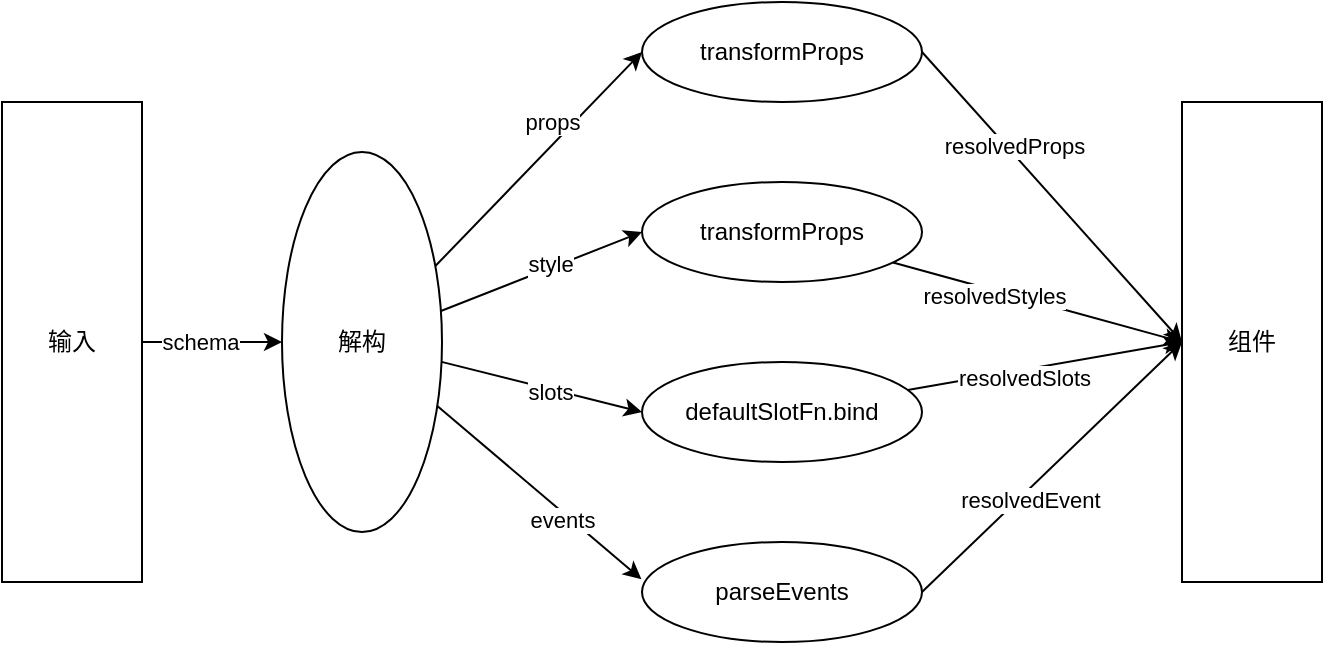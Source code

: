 <mxfile version="21.2.9" type="github">
  <diagram name="第 1 页" id="LbV2Ouu0MSUz2O4njj0f">
    <mxGraphModel dx="1050" dy="573" grid="1" gridSize="10" guides="1" tooltips="1" connect="1" arrows="1" fold="1" page="1" pageScale="1" pageWidth="827" pageHeight="1169" math="0" shadow="0">
      <root>
        <mxCell id="0" />
        <mxCell id="1" parent="0" />
        <mxCell id="fHXqGAKMI-KuBx6w6PlO-4" style="edgeStyle=orthogonalEdgeStyle;rounded=0;orthogonalLoop=1;jettySize=auto;html=1;entryX=0;entryY=0.5;entryDx=0;entryDy=0;" edge="1" parent="1" source="fHXqGAKMI-KuBx6w6PlO-1" target="fHXqGAKMI-KuBx6w6PlO-3">
          <mxGeometry relative="1" as="geometry" />
        </mxCell>
        <mxCell id="fHXqGAKMI-KuBx6w6PlO-5" value="schema" style="edgeLabel;html=1;align=center;verticalAlign=middle;resizable=0;points=[];" vertex="1" connectable="0" parent="fHXqGAKMI-KuBx6w6PlO-4">
          <mxGeometry x="0.23" y="-3" relative="1" as="geometry">
            <mxPoint x="-14" y="-3" as="offset" />
          </mxGeometry>
        </mxCell>
        <mxCell id="fHXqGAKMI-KuBx6w6PlO-1" value="输入" style="html=1;dashed=0;whiteSpace=wrap;" vertex="1" parent="1">
          <mxGeometry x="140" y="180" width="70" height="240" as="geometry" />
        </mxCell>
        <mxCell id="fHXqGAKMI-KuBx6w6PlO-10" style="rounded=0;orthogonalLoop=1;jettySize=auto;html=1;entryX=-0.002;entryY=0.372;entryDx=0;entryDy=0;entryPerimeter=0;" edge="1" parent="1" source="fHXqGAKMI-KuBx6w6PlO-3" target="fHXqGAKMI-KuBx6w6PlO-9">
          <mxGeometry relative="1" as="geometry" />
        </mxCell>
        <mxCell id="fHXqGAKMI-KuBx6w6PlO-17" value="events" style="edgeLabel;html=1;align=center;verticalAlign=middle;resizable=0;points=[];fontSize=11;fontFamily=Helvetica;fontColor=default;" vertex="1" connectable="0" parent="fHXqGAKMI-KuBx6w6PlO-10">
          <mxGeometry x="0.26" y="-3" relative="1" as="geometry">
            <mxPoint as="offset" />
          </mxGeometry>
        </mxCell>
        <mxCell id="fHXqGAKMI-KuBx6w6PlO-11" style="rounded=0;orthogonalLoop=1;jettySize=auto;html=1;entryX=0;entryY=0.5;entryDx=0;entryDy=0;" edge="1" parent="1" source="fHXqGAKMI-KuBx6w6PlO-3" target="fHXqGAKMI-KuBx6w6PlO-6">
          <mxGeometry relative="1" as="geometry" />
        </mxCell>
        <mxCell id="fHXqGAKMI-KuBx6w6PlO-16" value="slots" style="edgeLabel;html=1;align=center;verticalAlign=middle;resizable=0;points=[];fontSize=11;fontFamily=Helvetica;fontColor=default;" vertex="1" connectable="0" parent="fHXqGAKMI-KuBx6w6PlO-11">
          <mxGeometry x="0.423" y="3" relative="1" as="geometry">
            <mxPoint x="-18" as="offset" />
          </mxGeometry>
        </mxCell>
        <mxCell id="fHXqGAKMI-KuBx6w6PlO-12" style="edgeStyle=none;shape=connector;rounded=0;orthogonalLoop=1;jettySize=auto;html=1;entryX=0;entryY=0.5;entryDx=0;entryDy=0;labelBackgroundColor=default;strokeColor=default;fontFamily=Helvetica;fontSize=11;fontColor=default;endArrow=classic;" edge="1" parent="1" source="fHXqGAKMI-KuBx6w6PlO-3" target="fHXqGAKMI-KuBx6w6PlO-7">
          <mxGeometry relative="1" as="geometry" />
        </mxCell>
        <mxCell id="fHXqGAKMI-KuBx6w6PlO-15" value="style" style="edgeLabel;html=1;align=center;verticalAlign=middle;resizable=0;points=[];fontSize=11;fontFamily=Helvetica;fontColor=default;" vertex="1" connectable="0" parent="fHXqGAKMI-KuBx6w6PlO-12">
          <mxGeometry x="0.429" y="1" relative="1" as="geometry">
            <mxPoint x="-17" y="5" as="offset" />
          </mxGeometry>
        </mxCell>
        <mxCell id="fHXqGAKMI-KuBx6w6PlO-13" style="edgeStyle=none;shape=connector;rounded=0;orthogonalLoop=1;jettySize=auto;html=1;entryX=0;entryY=0.5;entryDx=0;entryDy=0;labelBackgroundColor=default;strokeColor=default;fontFamily=Helvetica;fontSize=11;fontColor=default;endArrow=classic;" edge="1" parent="1" source="fHXqGAKMI-KuBx6w6PlO-3" target="fHXqGAKMI-KuBx6w6PlO-8">
          <mxGeometry relative="1" as="geometry" />
        </mxCell>
        <mxCell id="fHXqGAKMI-KuBx6w6PlO-14" value="props" style="edgeLabel;html=1;align=center;verticalAlign=middle;resizable=0;points=[];fontSize=11;fontFamily=Helvetica;fontColor=default;" vertex="1" connectable="0" parent="fHXqGAKMI-KuBx6w6PlO-13">
          <mxGeometry x="0.324" y="2" relative="1" as="geometry">
            <mxPoint x="-9" as="offset" />
          </mxGeometry>
        </mxCell>
        <mxCell id="fHXqGAKMI-KuBx6w6PlO-3" value="解构" style="shape=ellipse;html=1;dashed=0;whiteSpace=wrap;perimeter=ellipsePerimeter;" vertex="1" parent="1">
          <mxGeometry x="280" y="205" width="80" height="190" as="geometry" />
        </mxCell>
        <mxCell id="fHXqGAKMI-KuBx6w6PlO-22" style="edgeStyle=none;shape=connector;rounded=0;orthogonalLoop=1;jettySize=auto;html=1;entryX=0;entryY=0.5;entryDx=0;entryDy=0;labelBackgroundColor=default;strokeColor=default;fontFamily=Helvetica;fontSize=11;fontColor=default;endArrow=classic;" edge="1" parent="1" source="fHXqGAKMI-KuBx6w6PlO-6" target="fHXqGAKMI-KuBx6w6PlO-19">
          <mxGeometry relative="1" as="geometry" />
        </mxCell>
        <mxCell id="fHXqGAKMI-KuBx6w6PlO-26" value="resolvedSlots" style="edgeLabel;html=1;align=center;verticalAlign=middle;resizable=0;points=[];fontSize=11;fontFamily=Helvetica;fontColor=default;" vertex="1" connectable="0" parent="fHXqGAKMI-KuBx6w6PlO-22">
          <mxGeometry x="-0.392" y="-1" relative="1" as="geometry">
            <mxPoint x="16" as="offset" />
          </mxGeometry>
        </mxCell>
        <mxCell id="fHXqGAKMI-KuBx6w6PlO-6" value="&lt;div&gt;defaultSlotFn.bind&lt;/div&gt;" style="shape=ellipse;html=1;dashed=0;whiteSpace=wrap;perimeter=ellipsePerimeter;" vertex="1" parent="1">
          <mxGeometry x="460" y="310" width="140" height="50" as="geometry" />
        </mxCell>
        <mxCell id="fHXqGAKMI-KuBx6w6PlO-21" style="edgeStyle=none;shape=connector;rounded=0;orthogonalLoop=1;jettySize=auto;html=1;entryX=0;entryY=0.5;entryDx=0;entryDy=0;labelBackgroundColor=default;strokeColor=default;fontFamily=Helvetica;fontSize=11;fontColor=default;endArrow=classic;" edge="1" parent="1" source="fHXqGAKMI-KuBx6w6PlO-7" target="fHXqGAKMI-KuBx6w6PlO-19">
          <mxGeometry relative="1" as="geometry" />
        </mxCell>
        <mxCell id="fHXqGAKMI-KuBx6w6PlO-25" value="resolvedStyles" style="edgeLabel;html=1;align=center;verticalAlign=middle;resizable=0;points=[];fontSize=11;fontFamily=Helvetica;fontColor=default;" vertex="1" connectable="0" parent="fHXqGAKMI-KuBx6w6PlO-21">
          <mxGeometry x="-0.293" y="-3" relative="1" as="geometry">
            <mxPoint as="offset" />
          </mxGeometry>
        </mxCell>
        <mxCell id="fHXqGAKMI-KuBx6w6PlO-7" value="transformProps" style="shape=ellipse;html=1;dashed=0;whiteSpace=wrap;perimeter=ellipsePerimeter;" vertex="1" parent="1">
          <mxGeometry x="460" y="220" width="140" height="50" as="geometry" />
        </mxCell>
        <mxCell id="fHXqGAKMI-KuBx6w6PlO-20" style="edgeStyle=none;shape=connector;rounded=0;orthogonalLoop=1;jettySize=auto;html=1;entryX=0;entryY=0.5;entryDx=0;entryDy=0;labelBackgroundColor=default;strokeColor=default;fontFamily=Helvetica;fontSize=11;fontColor=default;endArrow=classic;exitX=1;exitY=0.5;exitDx=0;exitDy=0;" edge="1" parent="1" source="fHXqGAKMI-KuBx6w6PlO-8" target="fHXqGAKMI-KuBx6w6PlO-19">
          <mxGeometry relative="1" as="geometry" />
        </mxCell>
        <mxCell id="fHXqGAKMI-KuBx6w6PlO-24" value="resolvedProps" style="edgeLabel;html=1;align=center;verticalAlign=middle;resizable=0;points=[];fontSize=11;fontFamily=Helvetica;fontColor=default;" vertex="1" connectable="0" parent="fHXqGAKMI-KuBx6w6PlO-20">
          <mxGeometry x="-0.327" y="3" relative="1" as="geometry">
            <mxPoint as="offset" />
          </mxGeometry>
        </mxCell>
        <mxCell id="fHXqGAKMI-KuBx6w6PlO-8" value="transformProps" style="shape=ellipse;html=1;dashed=0;whiteSpace=wrap;perimeter=ellipsePerimeter;" vertex="1" parent="1">
          <mxGeometry x="460" y="130" width="140" height="50" as="geometry" />
        </mxCell>
        <mxCell id="fHXqGAKMI-KuBx6w6PlO-23" style="edgeStyle=none;shape=connector;rounded=0;orthogonalLoop=1;jettySize=auto;html=1;entryX=0;entryY=0.5;entryDx=0;entryDy=0;labelBackgroundColor=default;strokeColor=default;fontFamily=Helvetica;fontSize=11;fontColor=default;endArrow=classic;exitX=1;exitY=0.5;exitDx=0;exitDy=0;" edge="1" parent="1" source="fHXqGAKMI-KuBx6w6PlO-9" target="fHXqGAKMI-KuBx6w6PlO-19">
          <mxGeometry relative="1" as="geometry" />
        </mxCell>
        <mxCell id="fHXqGAKMI-KuBx6w6PlO-27" value="resolvedEvent" style="edgeLabel;html=1;align=center;verticalAlign=middle;resizable=0;points=[];fontSize=11;fontFamily=Helvetica;fontColor=default;" vertex="1" connectable="0" parent="fHXqGAKMI-KuBx6w6PlO-23">
          <mxGeometry x="-0.216" y="-4" relative="1" as="geometry">
            <mxPoint as="offset" />
          </mxGeometry>
        </mxCell>
        <mxCell id="fHXqGAKMI-KuBx6w6PlO-9" value="parseEvents" style="shape=ellipse;html=1;dashed=0;whiteSpace=wrap;perimeter=ellipsePerimeter;" vertex="1" parent="1">
          <mxGeometry x="460" y="400" width="140" height="50" as="geometry" />
        </mxCell>
        <mxCell id="fHXqGAKMI-KuBx6w6PlO-19" value="组件" style="html=1;dashed=0;whiteSpace=wrap;" vertex="1" parent="1">
          <mxGeometry x="730" y="180" width="70" height="240" as="geometry" />
        </mxCell>
      </root>
    </mxGraphModel>
  </diagram>
</mxfile>

